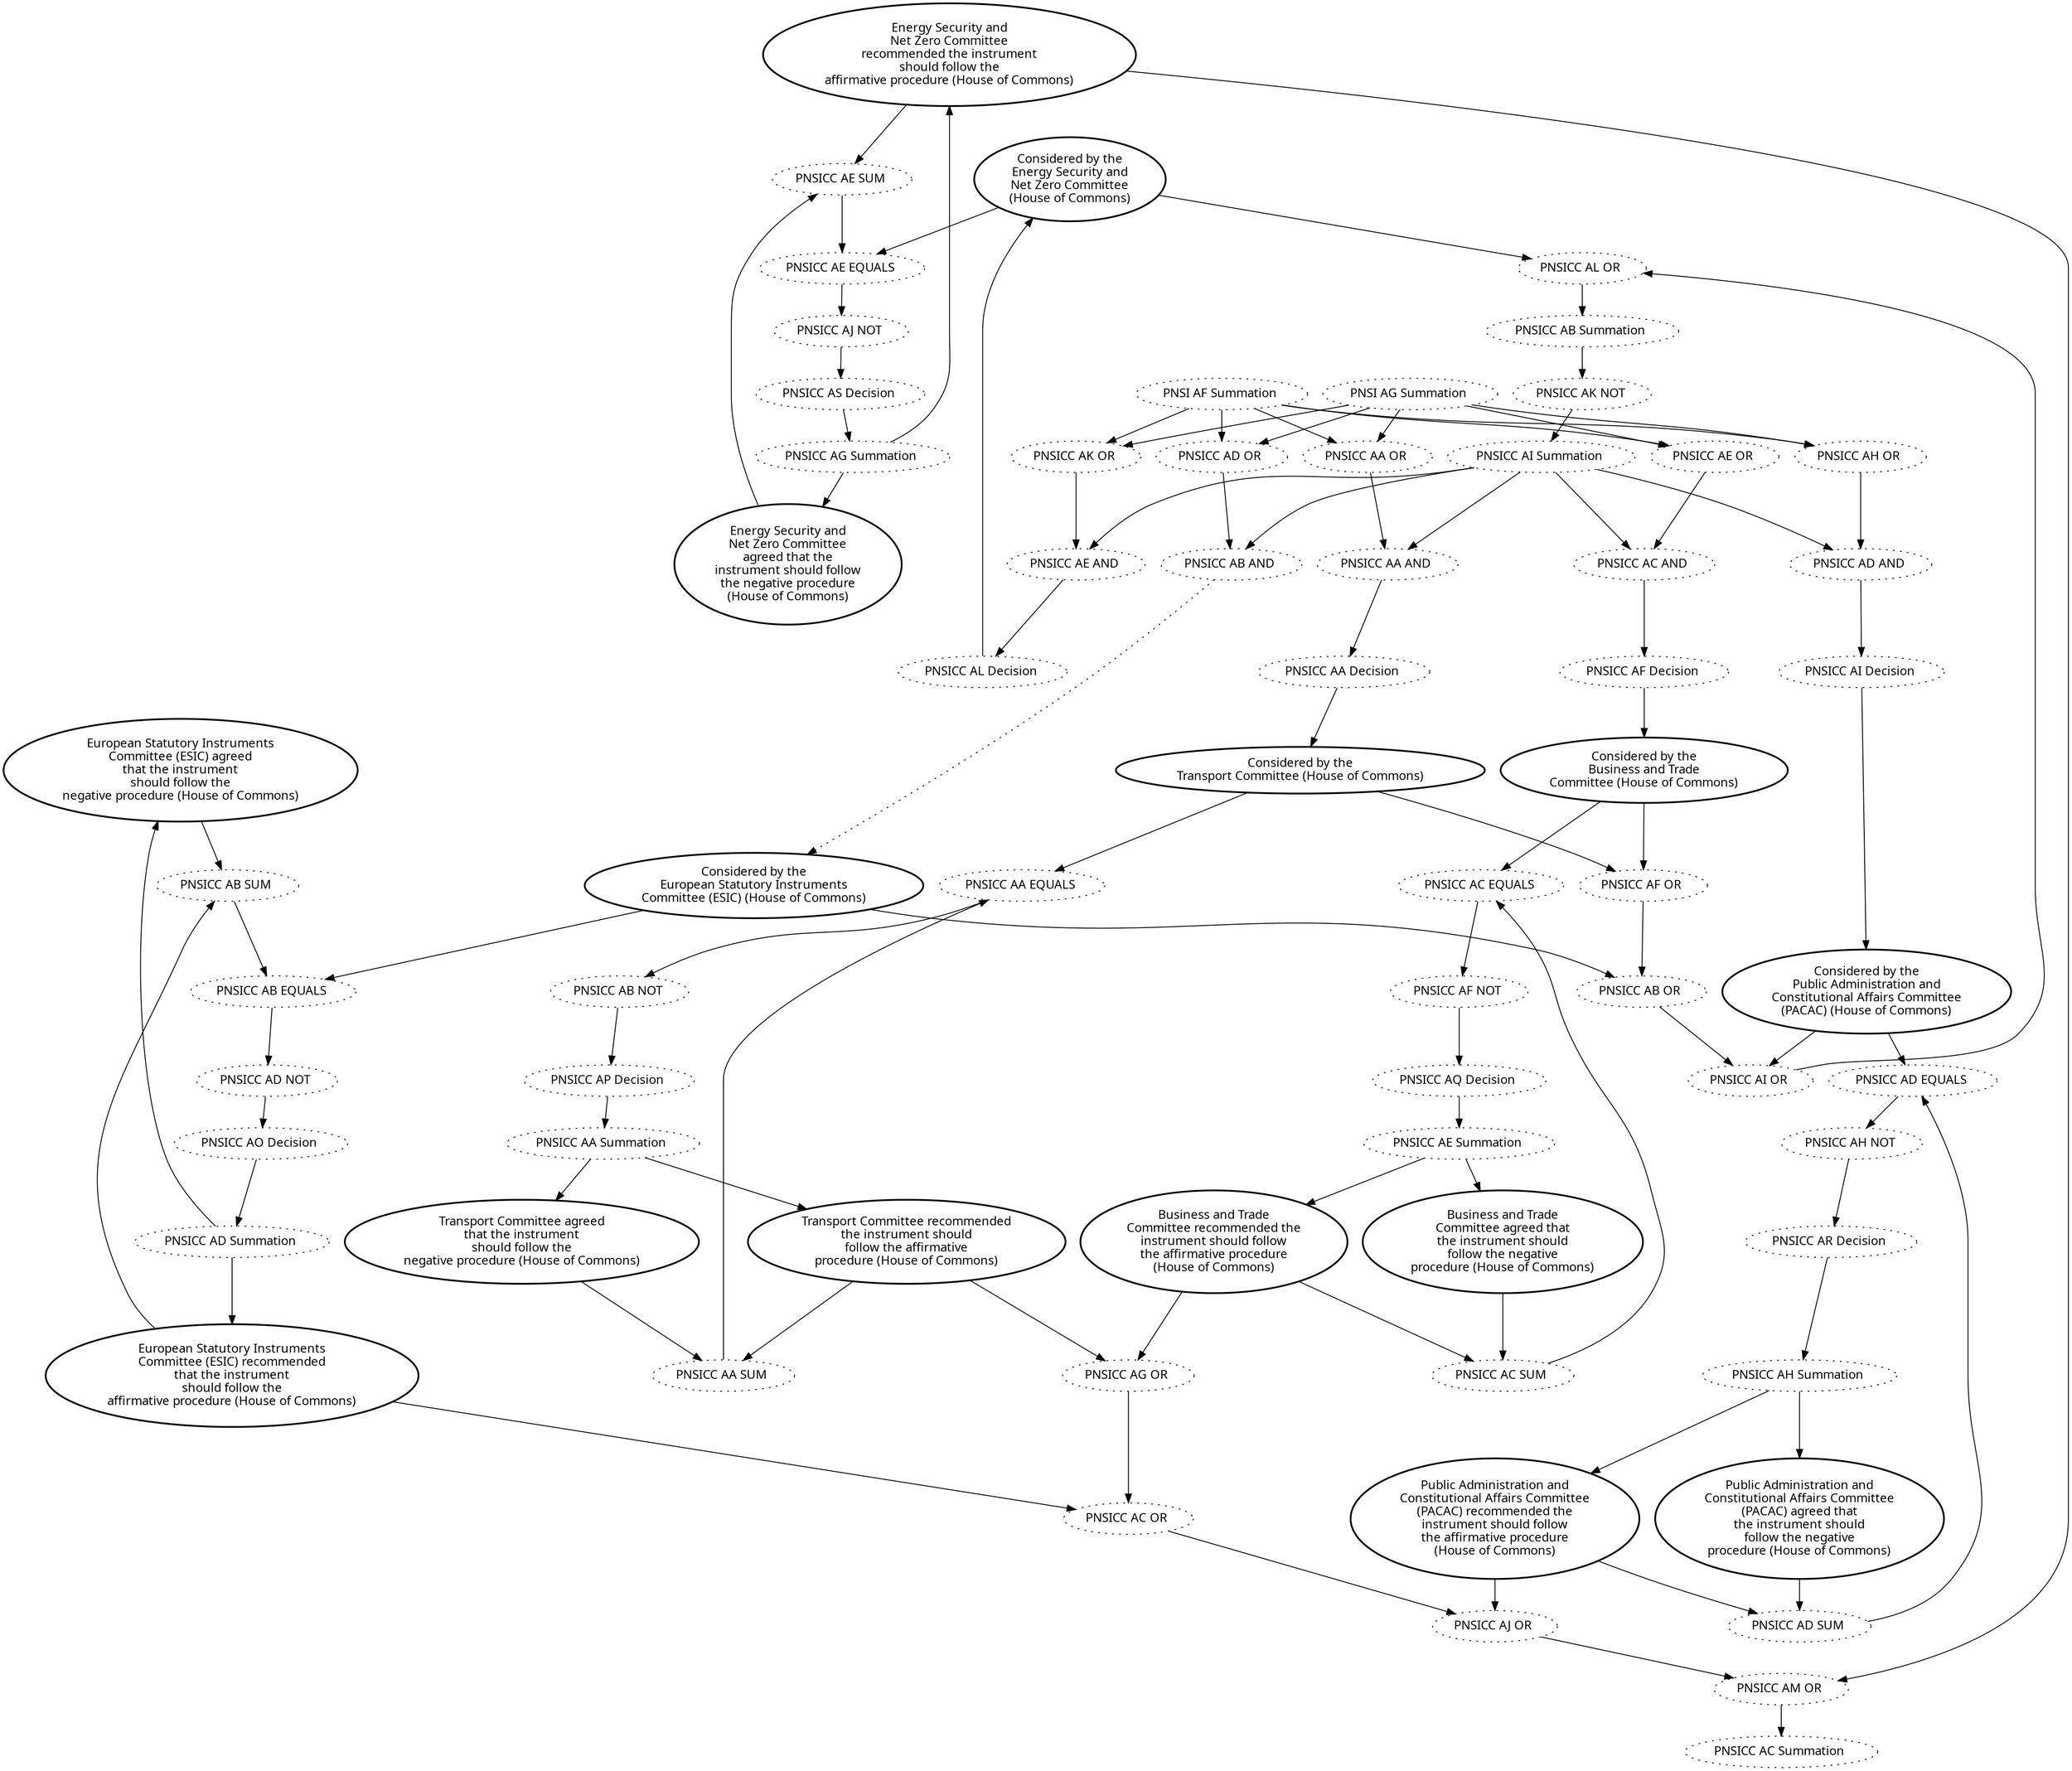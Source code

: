 digraph{graph[fontname="calibri"];node[fontname="calibri"];edge[fontname="calibri"];edge [style=solid, color=black];"65"->"3999"[label=""];edge[style=solid, color=black];edge [style=solid, color=black];"66"->"3999"[label=""];edge[style=solid, color=black];edge [style=solid, color=black];"66"->"3993"[label=""];edge[style=solid, color=black];edge [style=solid, color=black];"93"->"4000"[label=""];edge[style=solid, color=black];edge [style=solid, color=black];"93"->"3992"[label=""];edge[style=solid, color=black];edge [style=solid, color=black];"2901"->"4015"[label=""];edge[style=solid, color=black];edge [style=solid, color=black];"2901"->"4009"[label=""];edge[style=solid, color=black];edge [style=solid, color=black];"3821"->"3994"[label=""];edge[style=solid, color=black];edge [style=solid, color=black];"3821"->"3978"[label=""];edge[style=solid, color=black];edge [style=solid, color=black];"3821"->"4014"[label=""];edge[style=solid, color=black];edge [style=solid, color=black];"3821"->"4102"[label=""];edge[style=solid, color=black];edge [style=solid, color=black];"3821"->"4120"[label=""];edge[style=solid, color=black];edge [style=solid, color=black];"3822"->"3994"[label=""];edge[style=solid, color=black];edge [style=solid, color=black];"3822"->"3978"[label=""];edge[style=solid, color=black];edge [style=solid, color=black];"3822"->"4014"[label=""];edge[style=solid, color=black];edge [style=solid, color=black];"3822"->"4102"[label=""];edge[style=solid, color=black];edge [style=solid, color=black];"3822"->"4120"[label=""];edge[style=solid, color=black];edge [style=solid, color=black];"3977"->"3981"[label=""];edge[style=solid, color=black];edge [style=solid, color=black];"3978"->"3977"[label=""];edge[style=solid, color=black];edge [style=solid, color=black];"3979"->"3980"[label=""];edge[style=solid, color=black];edge [style=solid, color=black];"3980"->"3985"[label=""];edge[style=solid, color=black];edge [style=solid, color=black];"3981"->"3988"[label=""];edge[style=solid, color=black];edge [style=solid, color=black];"3985"->"4241"[label=""];edge[style=solid, color=black];edge [style=solid, color=black];"3986"->"3989"[label=""];edge[style=solid, color=black];edge [style=solid, color=black];"3986"->"3990"[label=""];edge[style=solid, color=black];edge [style=solid, color=black];"3987"->"4245"[label=""];edge[style=solid, color=black];edge [style=solid, color=black];"3988"->"3980"[label=""];edge[style=solid, color=black];edge [style=solid, color=black];"3988"->"4015"[label=""];edge[style=solid, color=black];edge [style=solid, color=black];"3989"->"3979"[label=""];edge[style=solid, color=black];edge [style=solid, color=black];"3990"->"3979"[label=""];edge[style=solid, color=black];edge [style=solid, color=black];"3990"->"4016"[label=""];edge[style=solid, color=black];edge [style=dotted, color=black];"3991"->"93"[label=""];edge[style=solid, color=black];edge [style=solid, color=black];"3992"->"4115"[label=""];edge[style=solid, color=black];edge [style=solid, color=black];"3993"->"4116"[label=""];edge[style=solid, color=black];edge [style=solid, color=black];"3994"->"3991"[label=""];edge[style=solid, color=black];edge [style=solid, color=black];"3996"->"4240"[label=""];edge[style=solid, color=black];edge [style=solid, color=black];"3999"->"4000"[label=""];edge[style=solid, color=black];edge [style=solid, color=black];"4000"->"3996"[label=""];edge[style=solid, color=black];edge [style=solid, color=black];"4001"->"65"[label=""];edge[style=solid, color=black];edge [style=solid, color=black];"4001"->"66"[label=""];edge[style=solid, color=black];edge [style=solid, color=black];"4004"->"4242"[label=""];edge[style=solid, color=black];edge [style=solid, color=black];"4005"->"4006"[label=""];edge[style=solid, color=black];edge [style=solid, color=black];"4006"->"2901"[label=""];edge[style=solid, color=black];edge [style=solid, color=black];"4009"->"4004"[label=""];edge[style=solid, color=black];edge [style=solid, color=black];"4010"->"4009"[label=""];edge[style=solid, color=black];edge [style=solid, color=black];"4011"->"4012"[label=""];edge[style=solid, color=black];edge [style=solid, color=black];"4011"->"4013"[label=""];edge[style=solid, color=black];edge [style=solid, color=black];"4012"->"4010"[label=""];edge[style=solid, color=black];edge [style=solid, color=black];"4013"->"4010"[label=""];edge[style=solid, color=black];edge [style=solid, color=black];"4013"->"4016"[label=""];edge[style=solid, color=black];edge [style=solid, color=black];"4014"->"4005"[label=""];edge[style=solid, color=black];edge [style=solid, color=black];"4015"->"3992"[label=""];edge[style=solid, color=black];edge [style=solid, color=black];"4016"->"3993"[label=""];edge[style=solid, color=black];edge [style=solid, color=black];"4102"->"4103"[label=""];edge[style=solid, color=black];edge [style=solid, color=black];"4103"->"4105"[label=""];edge[style=solid, color=black];edge [style=solid, color=black];"4105"->"4106"[label=""];edge[style=solid, color=black];edge [style=solid, color=black];"4106"->"4107"[label=""];edge[style=solid, color=black];edge [style=solid, color=black];"4106"->"4115"[label=""];edge[style=solid, color=black];edge [style=solid, color=black];"4107"->"4111"[label=""];edge[style=solid, color=black];edge [style=solid, color=black];"4108"->"4107"[label=""];edge[style=solid, color=black];edge [style=solid, color=black];"4109"->"4108"[label=""];edge[style=solid, color=black];edge [style=solid, color=black];"4110"->"4108"[label=""];edge[style=solid, color=black];edge [style=solid, color=black];"4110"->"4116"[label=""];edge[style=solid, color=black];edge [style=solid, color=black];"4111"->"4243"[label=""];edge[style=solid, color=black];edge [style=solid, color=black];"4112"->"4109"[label=""];edge[style=solid, color=black];edge [style=solid, color=black];"4112"->"4110"[label=""];edge[style=solid, color=black];edge [style=solid, color=black];"4115"->"4128"[label=""];edge[style=solid, color=black];edge [style=solid, color=black];"4116"->"4129"[label=""];edge[style=solid, color=black];edge [style=solid, color=black];"4117"->"4128"[label=""];edge[style=solid, color=black];edge [style=solid, color=black];"4117"->"4124"[label=""];edge[style=solid, color=black];edge [style=solid, color=black];"4118"->"4130"[label=""];edge[style=solid, color=black];edge [style=solid, color=black];"4119"->"4130"[label=""];edge[style=solid, color=black];edge [style=solid, color=black];"4119"->"4129"[label=""];edge[style=solid, color=black];edge [style=solid, color=black];"4120"->"4122"[label=""];edge[style=solid, color=black];edge [style=solid, color=black];"4122"->"4123"[label=""];edge[style=solid, color=black];edge [style=solid, color=black];"4123"->"4117"[label=""];edge[style=solid, color=black];edge [style=solid, color=black];"4124"->"4125"[label=""];edge[style=solid, color=black];edge [style=solid, color=black];"4125"->"4244"[label=""];edge[style=solid, color=black];edge [style=solid, color=black];"4128"->"3987"[label=""];edge[style=solid, color=black];edge [style=solid, color=black];"4129"->"4002"[label=""];edge[style=solid, color=black];edge [style=solid, color=black];"4130"->"4124"[label=""];edge[style=solid, color=black];edge [style=solid, color=black];"4131"->"4118"[label=""];edge[style=solid, color=black];edge [style=solid, color=black];"4131"->"4119"[label=""];edge[style=solid, color=black];edge [style=solid, color=black];"4240"->"4001"[label=""];edge[style=solid, color=black];edge [style=solid, color=black];"4241"->"3986"[label=""];edge[style=solid, color=black];edge [style=solid, color=black];"4242"->"4011"[label=""];edge[style=solid, color=black];edge [style=solid, color=black];"4243"->"4112"[label=""];edge[style=solid, color=black];edge [style=solid, color=black];"4244"->"4131"[label=""];edge[style=solid, color=black];edge [style=solid, color=black];"4245"->"4246"[label=""];edge[style=solid, color=black];edge [style=solid, color=black];"4246"->"3991"[label=""];edge[style=solid, color=black];edge [style=solid, color=black];"4246"->"3977"[label=""];edge[style=solid, color=black];edge [style=solid, color=black];"4246"->"4005"[label=""];edge[style=solid, color=black];edge [style=solid, color=black];"4246"->"4103"[label=""];edge[style=solid, color=black];edge [style=solid, color=black];"4246"->"4122"[label=""];edge[style=solid, color=black];"65" [label="European Statutory Instruments\nCommittee (ESIC) agreed\nthat the instrument\nshould follow the\nnegative procedure (House of Commons)", style=bold];"66" [label="European Statutory Instruments\nCommittee (ESIC) recommended\nthat the instrument\nshould follow the\naffirmative procedure (House of Commons)", style=bold];"93" [label="Considered by the\nEuropean Statutory Instruments\nCommittee (ESIC) (House of Commons)", style=bold];"2901" [label="Considered by the\nBusiness and Trade\nCommittee (House of Commons)", style=bold];"3821" [label="PNSI AF Summation ", style=dotted];"3822" [label="PNSI AG Summation ", style=dotted];"3977" [label="PNSICC AA AND ", style=dotted];"3978" [label="PNSICC AA OR ", style=dotted];"3979" [label="PNSICC AA SUM ", style=dotted];"3980" [label="PNSICC AA EQUALS ", style=dotted];"3981" [label="PNSICC AA Decision ", style=dotted];"3985" [label="PNSICC AB NOT ", style=dotted];"3986" [label="PNSICC AA Summation ", style=dotted];"3987" [label="PNSICC AB Summation ", style=dotted];"3988" [label="Considered by the\nTransport Committee (House of Commons)", style=bold];"3989" [label="Transport Committee agreed\nthat the instrument\nshould follow the\nnegative procedure (House of Commons)", style=bold];"3990" [label="Transport Committee recommended\nthe instrument should\nfollow the affirmative\nprocedure (House of Commons)", style=bold];"3991" [label="PNSICC AB AND ", style=dotted];"3992" [label="PNSICC AB OR ", style=dotted];"3993" [label="PNSICC AC OR ", style=dotted];"3994" [label="PNSICC AD OR ", style=dotted];"3996" [label="PNSICC AD NOT ", style=dotted];"3999" [label="PNSICC AB SUM ", style=dotted];"4000" [label="PNSICC AB EQUALS ", style=dotted];"4001" [label="PNSICC AD Summation ", style=dotted];"4004" [label="PNSICC AF NOT ", style=dotted];"4005" [label="PNSICC AC AND ", style=dotted];"4006" [label="PNSICC AF Decision ", style=dotted];"4009" [label="PNSICC AC EQUALS ", style=dotted];"4010" [label="PNSICC AC SUM ", style=dotted];"4011" [label="PNSICC AE Summation ", style=dotted];"4012" [label="Business and Trade\nCommittee agreed that\nthe instrument should\nfollow the negative\nprocedure (House of Commons)", style=bold];"4013" [label="Business and Trade\nCommittee recommended the\ninstrument should follow\nthe affirmative procedure\n(House of Commons)", style=bold];"4014" [label="PNSICC AE OR ", style=dotted];"4015" [label="PNSICC AF OR ", style=dotted];"4016" [label="PNSICC AG OR ", style=dotted];"4102" [label="PNSICC AH OR ", style=dotted];"4103" [label="PNSICC AD AND ", style=dotted];"4105" [label="PNSICC AI Decision ", style=dotted];"4106" [label="Considered by the\nPublic Administration and\nConstitutional Affairs Committee\n(PACAC) (House of Commons)", style=bold];"4107" [label="PNSICC AD EQUALS ", style=dotted];"4108" [label="PNSICC AD SUM ", style=dotted];"4109" [label="Public Administration and\nConstitutional Affairs Committee\n(PACAC) agreed that\nthe instrument should\nfollow the negative\nprocedure (House of Commons)", style=bold];"4110" [label="Public Administration and\nConstitutional Affairs Committee\n(PACAC) recommended the\ninstrument should follow\nthe affirmative procedure\n(House of Commons)", style=bold];"4111" [label="PNSICC AH NOT ", style=dotted];"4112" [label="PNSICC AH Summation ", style=dotted];"4115" [label="PNSICC AI OR ", style=dotted];"4116" [label="PNSICC AJ OR ", style=dotted];"4117" [label="Considered by the\nEnergy Security and\nNet Zero Committee\n(House of Commons)", style=bold];"4118" [label="Energy Security and\nNet Zero Committee\nagreed that the\ninstrument should follow\nthe negative procedure\n(House of Commons)", style=bold];"4119" [label="Energy Security and\nNet Zero Committee\nrecommended the instrument\nshould follow the\naffirmative procedure (House of Commons)", style=bold];"4120" [label="PNSICC AK OR ", style=dotted];"4122" [label="PNSICC AE AND ", style=dotted];"4123" [label="PNSICC AL Decision ", style=dotted];"4124" [label="PNSICC AE EQUALS ", style=dotted];"4125" [label="PNSICC AJ NOT ", style=dotted];"4128" [label="PNSICC AL OR ", style=dotted];"4129" [label="PNSICC AM OR ", style=dotted];"4130" [label="PNSICC AE SUM ", style=dotted];"4131" [label="PNSICC AG Summation ", style=dotted];"4240" [label="PNSICC AO Decision ", style=dotted];"4241" [label="PNSICC AP Decision ", style=dotted];"4242" [label="PNSICC AQ Decision ", style=dotted];"4243" [label="PNSICC AR Decision ", style=dotted];"4244" [label="PNSICC AS Decision ", style=dotted];"4245" [label="PNSICC AK NOT ", style=dotted];"4246" [label="PNSICC AI Summation ", style=dotted];"4002" [label="PNSICC AC Summation ", style=dotted];}
